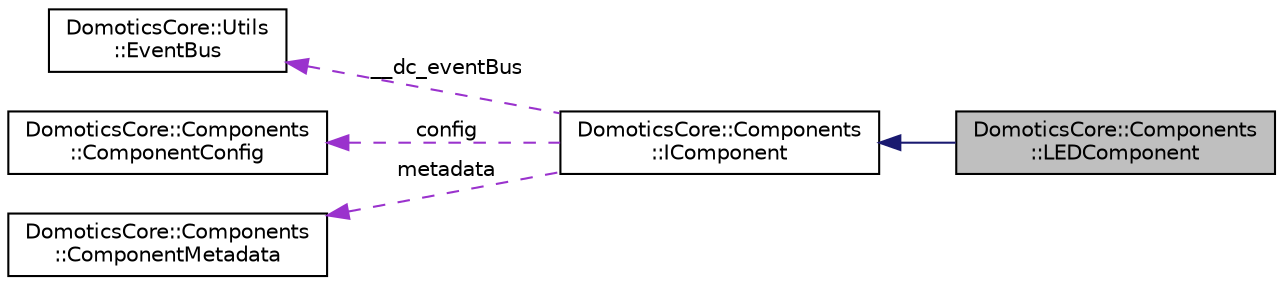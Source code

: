 digraph "DomoticsCore::Components::LEDComponent"
{
 // LATEX_PDF_SIZE
  edge [fontname="Helvetica",fontsize="10",labelfontname="Helvetica",labelfontsize="10"];
  node [fontname="Helvetica",fontsize="10",shape=record];
  rankdir="LR";
  Node1 [label="DomoticsCore::Components\l::LEDComponent",height=0.2,width=0.4,color="black", fillcolor="grey75", style="filled", fontcolor="black",tooltip="Drives one or more LEDs (single-color or RGB) with PWM brightness and effects."];
  Node2 -> Node1 [dir="back",color="midnightblue",fontsize="10",style="solid",fontname="Helvetica"];
  Node2 [label="DomoticsCore::Components\l::IComponent",height=0.2,width=0.4,color="black", fillcolor="white", style="filled",URL="$classDomoticsCore_1_1Components_1_1IComponent.html",tooltip="Base interface for all DomoticsCore components Provides lifecycle management, dependency resolution,..."];
  Node3 -> Node2 [dir="back",color="darkorchid3",fontsize="10",style="dashed",label=" __dc_eventBus" ,fontname="Helvetica"];
  Node3 [label="DomoticsCore::Utils\l::EventBus",height=0.2,width=0.4,color="black", fillcolor="white", style="filled",URL="$classDomoticsCore_1_1Utils_1_1EventBus.html",tooltip=" "];
  Node4 -> Node2 [dir="back",color="darkorchid3",fontsize="10",style="dashed",label=" config" ,fontname="Helvetica"];
  Node4 [label="DomoticsCore::Components\l::ComponentConfig",height=0.2,width=0.4,color="black", fillcolor="white", style="filled",URL="$classDomoticsCore_1_1Components_1_1ComponentConfig.html",tooltip="Component configuration base class."];
  Node5 -> Node2 [dir="back",color="darkorchid3",fontsize="10",style="dashed",label=" metadata" ,fontname="Helvetica"];
  Node5 [label="DomoticsCore::Components\l::ComponentMetadata",height=0.2,width=0.4,color="black", fillcolor="white", style="filled",URL="$structDomoticsCore_1_1Components_1_1ComponentMetadata.html",tooltip="Component metadata information."];
}
